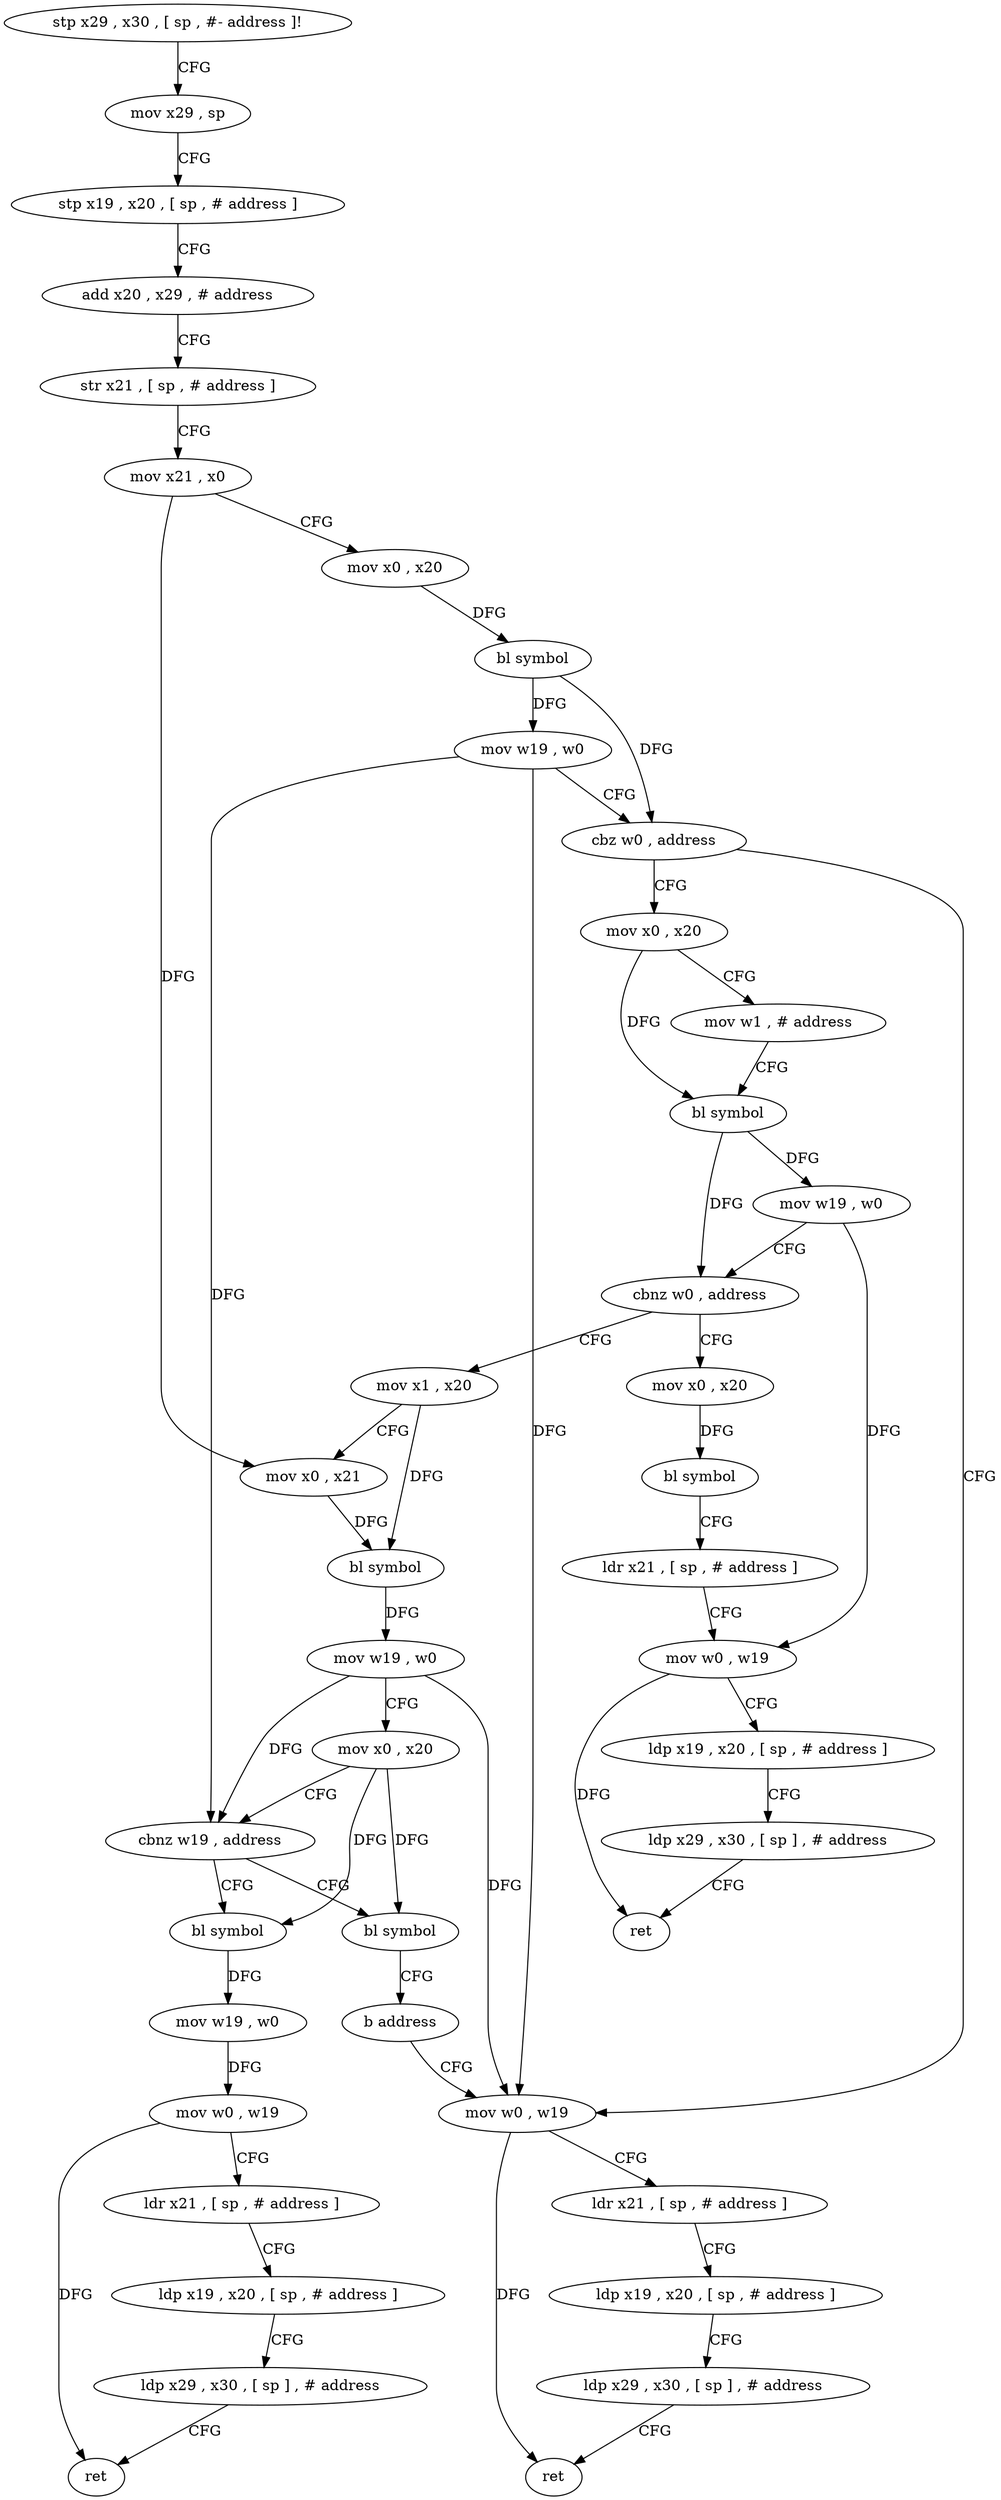 digraph "func" {
"177400" [label = "stp x29 , x30 , [ sp , #- address ]!" ]
"177404" [label = "mov x29 , sp" ]
"177408" [label = "stp x19 , x20 , [ sp , # address ]" ]
"177412" [label = "add x20 , x29 , # address" ]
"177416" [label = "str x21 , [ sp , # address ]" ]
"177420" [label = "mov x21 , x0" ]
"177424" [label = "mov x0 , x20" ]
"177428" [label = "bl symbol" ]
"177432" [label = "mov w19 , w0" ]
"177436" [label = "cbz w0 , address" ]
"177464" [label = "mov x0 , x20" ]
"177440" [label = "mov w0 , w19" ]
"177468" [label = "mov w1 , # address" ]
"177472" [label = "bl symbol" ]
"177476" [label = "mov w19 , w0" ]
"177480" [label = "cbnz w0 , address" ]
"177544" [label = "mov x0 , x20" ]
"177484" [label = "mov x1 , x20" ]
"177444" [label = "ldr x21 , [ sp , # address ]" ]
"177448" [label = "ldp x19 , x20 , [ sp , # address ]" ]
"177452" [label = "ldp x29 , x30 , [ sp ] , # address" ]
"177456" [label = "ret" ]
"177548" [label = "bl symbol" ]
"177552" [label = "ldr x21 , [ sp , # address ]" ]
"177556" [label = "mov w0 , w19" ]
"177560" [label = "ldp x19 , x20 , [ sp , # address ]" ]
"177564" [label = "ldp x29 , x30 , [ sp ] , # address" ]
"177568" [label = "ret" ]
"177488" [label = "mov x0 , x21" ]
"177492" [label = "bl symbol" ]
"177496" [label = "mov w19 , w0" ]
"177500" [label = "mov x0 , x20" ]
"177504" [label = "cbnz w19 , address" ]
"177536" [label = "bl symbol" ]
"177508" [label = "bl symbol" ]
"177540" [label = "b address" ]
"177512" [label = "mov w19 , w0" ]
"177516" [label = "mov w0 , w19" ]
"177520" [label = "ldr x21 , [ sp , # address ]" ]
"177524" [label = "ldp x19 , x20 , [ sp , # address ]" ]
"177528" [label = "ldp x29 , x30 , [ sp ] , # address" ]
"177532" [label = "ret" ]
"177400" -> "177404" [ label = "CFG" ]
"177404" -> "177408" [ label = "CFG" ]
"177408" -> "177412" [ label = "CFG" ]
"177412" -> "177416" [ label = "CFG" ]
"177416" -> "177420" [ label = "CFG" ]
"177420" -> "177424" [ label = "CFG" ]
"177420" -> "177488" [ label = "DFG" ]
"177424" -> "177428" [ label = "DFG" ]
"177428" -> "177432" [ label = "DFG" ]
"177428" -> "177436" [ label = "DFG" ]
"177432" -> "177436" [ label = "CFG" ]
"177432" -> "177440" [ label = "DFG" ]
"177432" -> "177504" [ label = "DFG" ]
"177436" -> "177464" [ label = "CFG" ]
"177436" -> "177440" [ label = "CFG" ]
"177464" -> "177468" [ label = "CFG" ]
"177464" -> "177472" [ label = "DFG" ]
"177440" -> "177444" [ label = "CFG" ]
"177440" -> "177456" [ label = "DFG" ]
"177468" -> "177472" [ label = "CFG" ]
"177472" -> "177476" [ label = "DFG" ]
"177472" -> "177480" [ label = "DFG" ]
"177476" -> "177480" [ label = "CFG" ]
"177476" -> "177556" [ label = "DFG" ]
"177480" -> "177544" [ label = "CFG" ]
"177480" -> "177484" [ label = "CFG" ]
"177544" -> "177548" [ label = "DFG" ]
"177484" -> "177488" [ label = "CFG" ]
"177484" -> "177492" [ label = "DFG" ]
"177444" -> "177448" [ label = "CFG" ]
"177448" -> "177452" [ label = "CFG" ]
"177452" -> "177456" [ label = "CFG" ]
"177548" -> "177552" [ label = "CFG" ]
"177552" -> "177556" [ label = "CFG" ]
"177556" -> "177560" [ label = "CFG" ]
"177556" -> "177568" [ label = "DFG" ]
"177560" -> "177564" [ label = "CFG" ]
"177564" -> "177568" [ label = "CFG" ]
"177488" -> "177492" [ label = "DFG" ]
"177492" -> "177496" [ label = "DFG" ]
"177496" -> "177500" [ label = "CFG" ]
"177496" -> "177440" [ label = "DFG" ]
"177496" -> "177504" [ label = "DFG" ]
"177500" -> "177504" [ label = "CFG" ]
"177500" -> "177536" [ label = "DFG" ]
"177500" -> "177508" [ label = "DFG" ]
"177504" -> "177536" [ label = "CFG" ]
"177504" -> "177508" [ label = "CFG" ]
"177536" -> "177540" [ label = "CFG" ]
"177508" -> "177512" [ label = "DFG" ]
"177540" -> "177440" [ label = "CFG" ]
"177512" -> "177516" [ label = "DFG" ]
"177516" -> "177520" [ label = "CFG" ]
"177516" -> "177532" [ label = "DFG" ]
"177520" -> "177524" [ label = "CFG" ]
"177524" -> "177528" [ label = "CFG" ]
"177528" -> "177532" [ label = "CFG" ]
}
